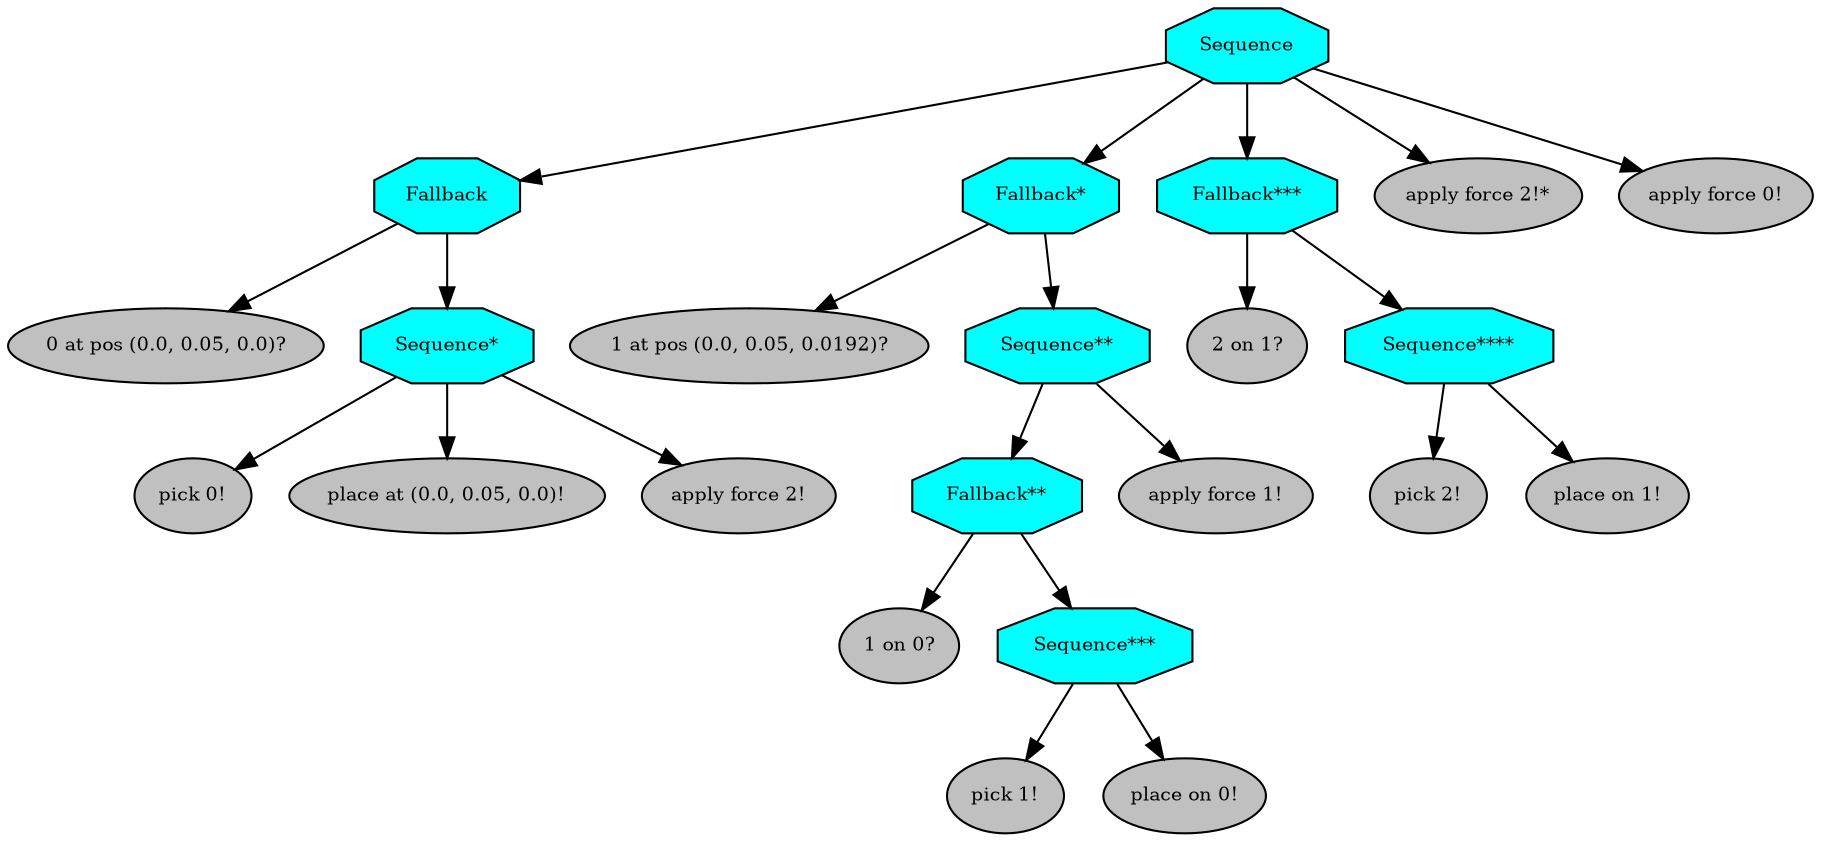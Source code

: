 digraph pastafarianism {
ordering=out;
graph [fontname="times-roman"];
node [fontname="times-roman"];
edge [fontname="times-roman"];
Sequence [fillcolor=cyan, fontcolor=black, fontsize=9, label=Sequence, shape=octagon, style=filled];
Fallback [fillcolor=cyan, fontcolor=black, fontsize=9, label=Fallback, shape=octagon, style=filled];
Sequence -> Fallback;
"0 at pos (0.0, 0.05, 0.0)?" [fillcolor=gray, fontcolor=black, fontsize=9, label="0 at pos (0.0, 0.05, 0.0)?", shape=ellipse, style=filled];
Fallback -> "0 at pos (0.0, 0.05, 0.0)?";
"Sequence*" [fillcolor=cyan, fontcolor=black, fontsize=9, label="Sequence*", shape=octagon, style=filled];
Fallback -> "Sequence*";
"pick 0!" [fillcolor=gray, fontcolor=black, fontsize=9, label="pick 0!", shape=ellipse, style=filled];
"Sequence*" -> "pick 0!";
"place at (0.0, 0.05, 0.0)!" [fillcolor=gray, fontcolor=black, fontsize=9, label="place at (0.0, 0.05, 0.0)!", shape=ellipse, style=filled];
"Sequence*" -> "place at (0.0, 0.05, 0.0)!";
"apply force 2!" [fillcolor=gray, fontcolor=black, fontsize=9, label="apply force 2!", shape=ellipse, style=filled];
"Sequence*" -> "apply force 2!";
"Fallback*" [fillcolor=cyan, fontcolor=black, fontsize=9, label="Fallback*", shape=octagon, style=filled];
Sequence -> "Fallback*";
"1 at pos (0.0, 0.05, 0.0192)?" [fillcolor=gray, fontcolor=black, fontsize=9, label="1 at pos (0.0, 0.05, 0.0192)?", shape=ellipse, style=filled];
"Fallback*" -> "1 at pos (0.0, 0.05, 0.0192)?";
"Sequence**" [fillcolor=cyan, fontcolor=black, fontsize=9, label="Sequence**", shape=octagon, style=filled];
"Fallback*" -> "Sequence**";
"Fallback**" [fillcolor=cyan, fontcolor=black, fontsize=9, label="Fallback**", shape=octagon, style=filled];
"Sequence**" -> "Fallback**";
"1 on 0?" [fillcolor=gray, fontcolor=black, fontsize=9, label="1 on 0?", shape=ellipse, style=filled];
"Fallback**" -> "1 on 0?";
"Sequence***" [fillcolor=cyan, fontcolor=black, fontsize=9, label="Sequence***", shape=octagon, style=filled];
"Fallback**" -> "Sequence***";
"pick 1!" [fillcolor=gray, fontcolor=black, fontsize=9, label="pick 1!", shape=ellipse, style=filled];
"Sequence***" -> "pick 1!";
"place on 0!" [fillcolor=gray, fontcolor=black, fontsize=9, label="place on 0!", shape=ellipse, style=filled];
"Sequence***" -> "place on 0!";
"apply force 1!" [fillcolor=gray, fontcolor=black, fontsize=9, label="apply force 1!", shape=ellipse, style=filled];
"Sequence**" -> "apply force 1!";
"Fallback***" [fillcolor=cyan, fontcolor=black, fontsize=9, label="Fallback***", shape=octagon, style=filled];
Sequence -> "Fallback***";
"2 on 1?" [fillcolor=gray, fontcolor=black, fontsize=9, label="2 on 1?", shape=ellipse, style=filled];
"Fallback***" -> "2 on 1?";
"Sequence****" [fillcolor=cyan, fontcolor=black, fontsize=9, label="Sequence****", shape=octagon, style=filled];
"Fallback***" -> "Sequence****";
"pick 2!" [fillcolor=gray, fontcolor=black, fontsize=9, label="pick 2!", shape=ellipse, style=filled];
"Sequence****" -> "pick 2!";
"place on 1!" [fillcolor=gray, fontcolor=black, fontsize=9, label="place on 1!", shape=ellipse, style=filled];
"Sequence****" -> "place on 1!";
"apply force 2!*" [fillcolor=gray, fontcolor=black, fontsize=9, label="apply force 2!*", shape=ellipse, style=filled];
Sequence -> "apply force 2!*";
"apply force 0!" [fillcolor=gray, fontcolor=black, fontsize=9, label="apply force 0!", shape=ellipse, style=filled];
Sequence -> "apply force 0!";
}
